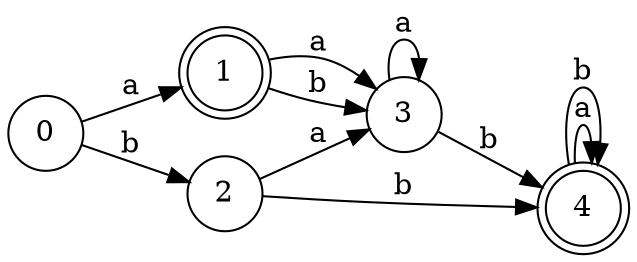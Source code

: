 digraph finite_state_machine {
	rankdir=LR;
	size="8,5";
	node [shape = doublecircle]; 1 4;
	node [shape = circle];
	0 -> 1 [ label = "a" ];
	0 -> 2 [ label = "b" ];
	1 -> 3 [ label = "a" ];
	1 -> 3 [ label = "b" ];
	2 -> 3 [ label = "a" ];
	2 -> 4 [ label = "b" ];
	3 -> 3 [ label = "a" ];
	3 -> 4 [ label = "b" ];
	4 -> 4 [ label = "a" ];
	4 -> 4 [ label = "b" ];
}